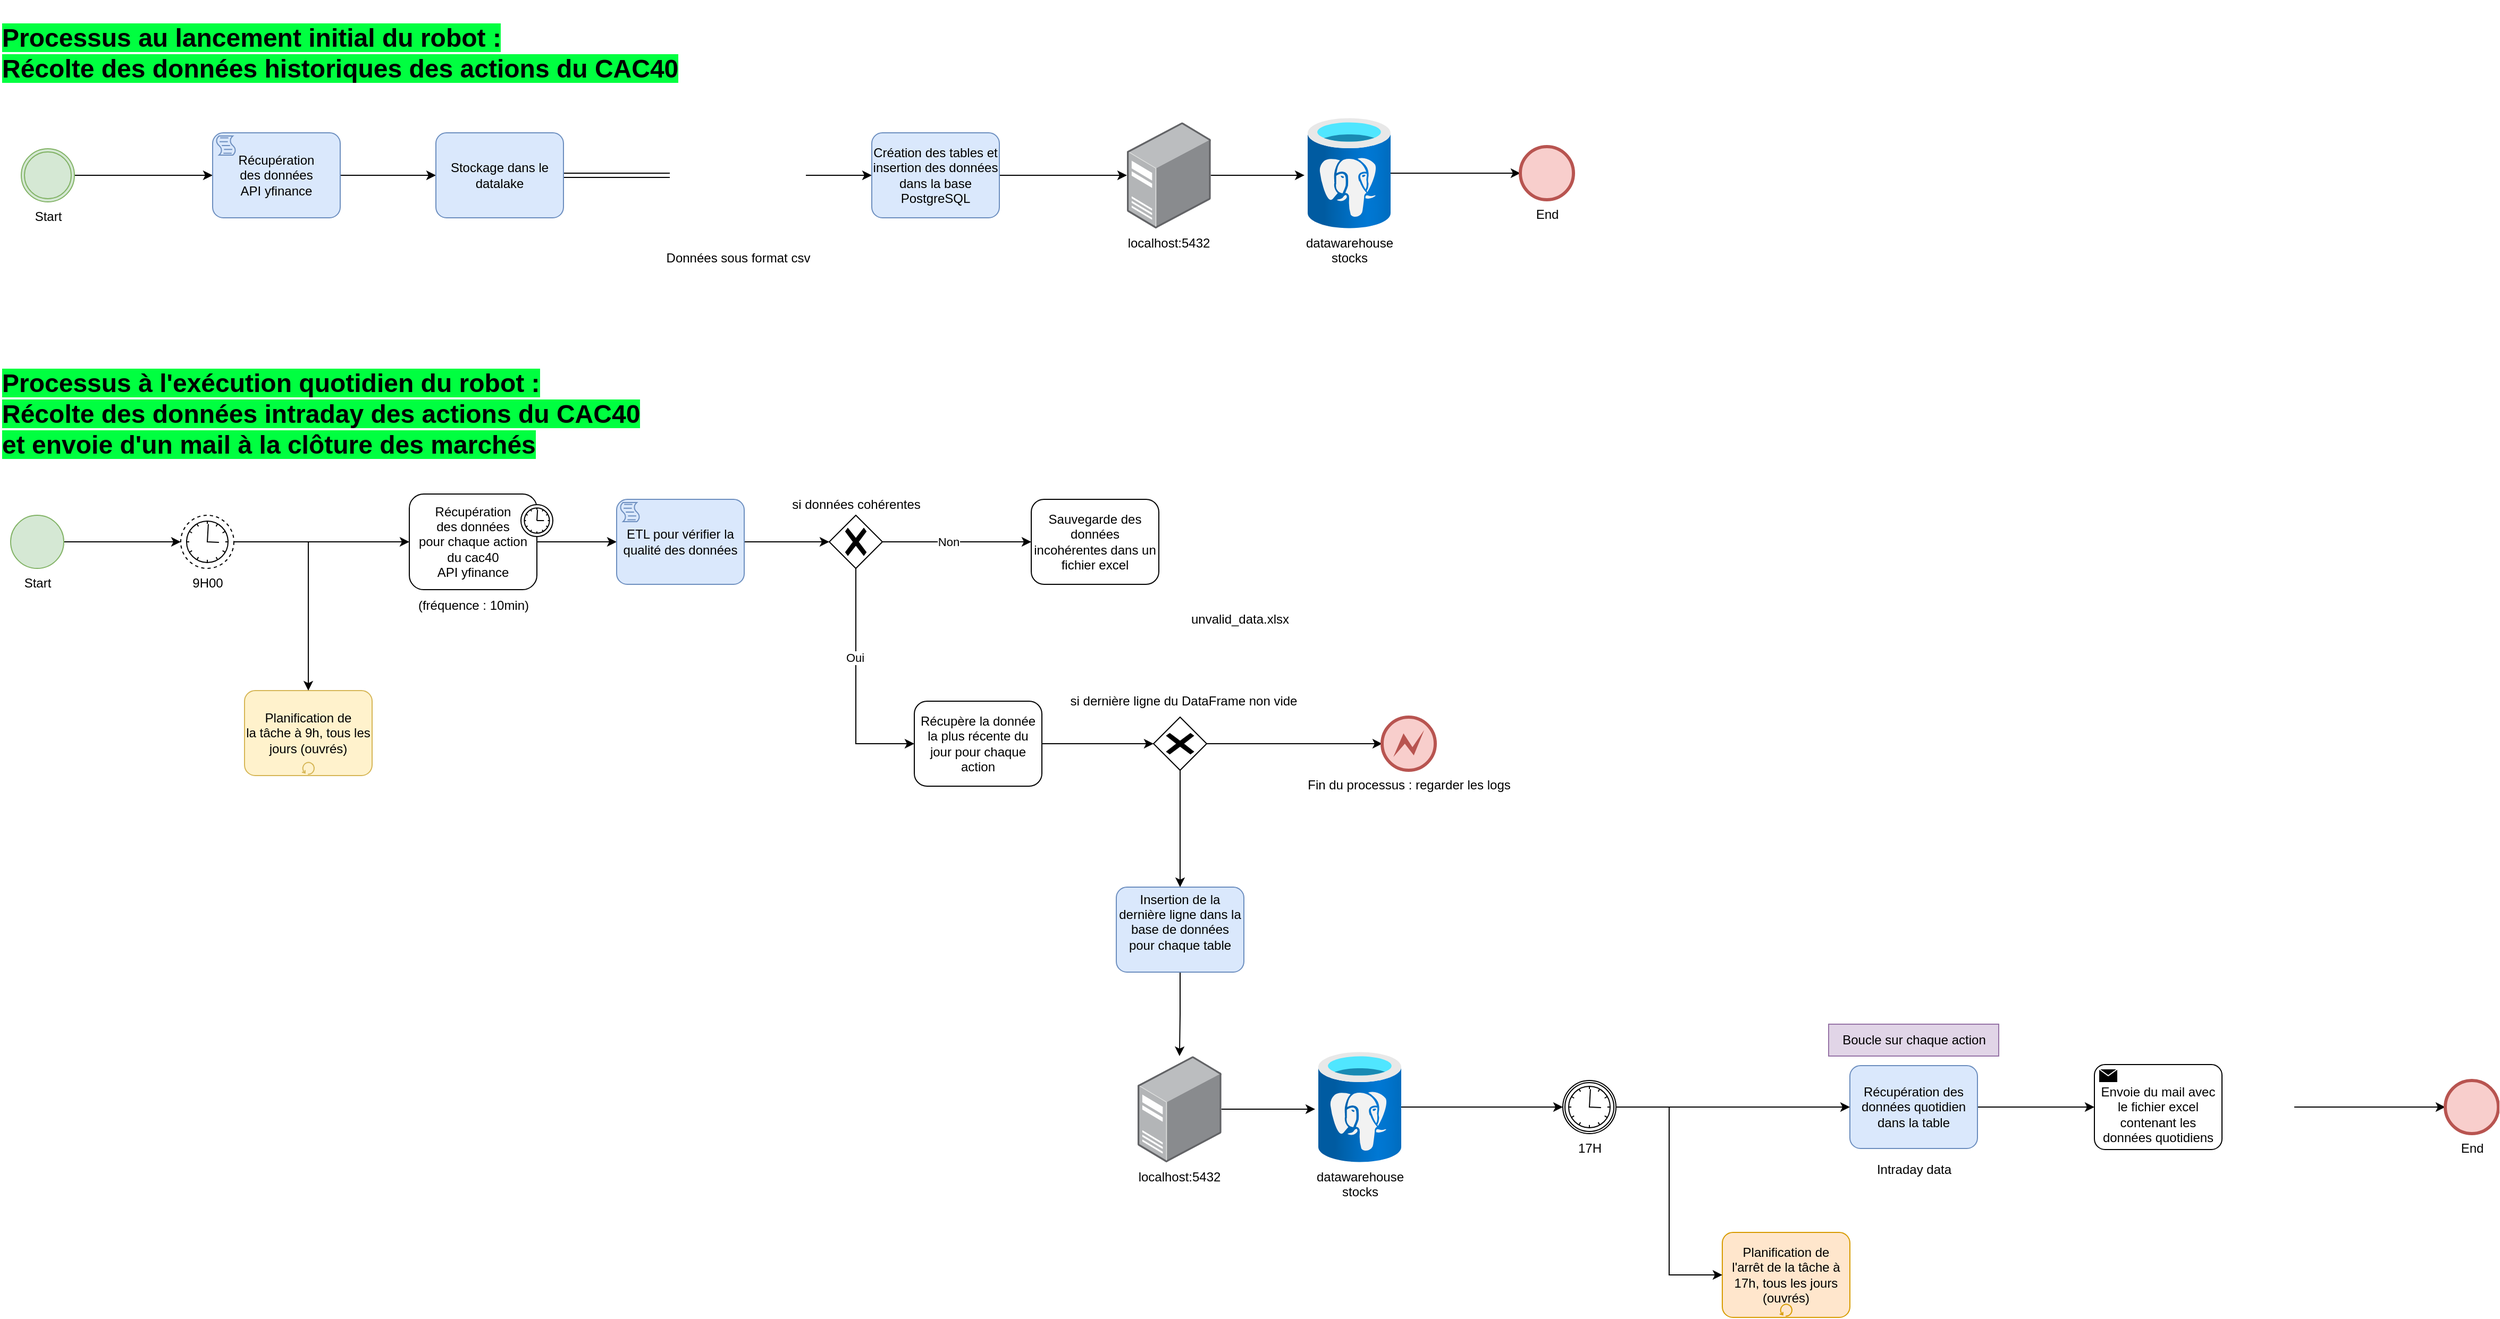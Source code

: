 <mxfile version="24.4.8" type="device">
  <diagram name="Page-1" id="2a216829-ef6e-dabb-86c1-c78162f3ba2b">
    <mxGraphModel dx="2868" dy="1432" grid="1" gridSize="10" guides="1" tooltips="1" connect="1" arrows="1" fold="1" page="1" pageScale="1" pageWidth="850" pageHeight="1100" background="none" math="0" shadow="0">
      <root>
        <mxCell id="0" />
        <mxCell id="1" parent="0" />
        <mxCell id="PFMPHeuaQwfX52uo41oM-33" style="edgeStyle=orthogonalEdgeStyle;rounded=0;orthogonalLoop=1;jettySize=auto;html=1;" edge="1" parent="1" source="7a84cebc1def654-1" target="PFMPHeuaQwfX52uo41oM-32">
          <mxGeometry relative="1" as="geometry" />
        </mxCell>
        <mxCell id="7a84cebc1def654-1" value="Start" style="shape=mxgraph.bpmn.shape;html=1;verticalLabelPosition=bottom;labelBackgroundColor=#ffffff;verticalAlign=top;perimeter=ellipsePerimeter;outline=standard;symbol=general;fillColor=#d5e8d4;strokeColor=#82b366;" parent="1" vertex="1">
          <mxGeometry x="150" y="495" width="50" height="50" as="geometry" />
        </mxCell>
        <mxCell id="PFMPHeuaQwfX52uo41oM-38" style="edgeStyle=orthogonalEdgeStyle;rounded=0;orthogonalLoop=1;jettySize=auto;html=1;" edge="1" parent="1" source="PFMPHeuaQwfX52uo41oM-2" target="PFMPHeuaQwfX52uo41oM-36">
          <mxGeometry relative="1" as="geometry" />
        </mxCell>
        <mxCell id="PFMPHeuaQwfX52uo41oM-2" value="Récupération&lt;br&gt;des données &lt;br&gt;pour chaque action du cac40 &lt;br&gt;API yfinance" style="html=1;whiteSpace=wrap;rounded=1;" vertex="1" parent="1">
          <mxGeometry x="525" y="475" width="120" height="90" as="geometry" />
        </mxCell>
        <mxCell id="PFMPHeuaQwfX52uo41oM-3" value="" style="shape=mxgraph.bpmn.timer_start;perimeter=ellipsePerimeter;html=1;labelPosition=right;labelBackgroundColor=#ffffff;align=left;" vertex="1" parent="PFMPHeuaQwfX52uo41oM-2">
          <mxGeometry x="1" width="30" height="30" relative="1" as="geometry">
            <mxPoint x="-15" y="10" as="offset" />
          </mxGeometry>
        </mxCell>
        <mxCell id="PFMPHeuaQwfX52uo41oM-14" style="edgeStyle=orthogonalEdgeStyle;rounded=0;orthogonalLoop=1;jettySize=auto;html=1;exitX=1;exitY=0.5;exitDx=0;exitDy=0;exitPerimeter=0;" edge="1" parent="1" source="PFMPHeuaQwfX52uo41oM-11" target="PFMPHeuaQwfX52uo41oM-15">
          <mxGeometry relative="1" as="geometry">
            <mxPoint x="380" y="175" as="targetPoint" />
          </mxGeometry>
        </mxCell>
        <mxCell id="PFMPHeuaQwfX52uo41oM-11" value="Start" style="points=[[0.145,0.145,0],[0.5,0,0],[0.855,0.145,0],[1,0.5,0],[0.855,0.855,0],[0.5,1,0],[0.145,0.855,0],[0,0.5,0]];shape=mxgraph.bpmn.event;html=1;verticalLabelPosition=bottom;labelBackgroundColor=#ffffff;verticalAlign=top;align=center;perimeter=ellipsePerimeter;outlineConnect=0;aspect=fixed;outline=throwing;symbol=general;fillColor=#d5e8d4;strokeColor=#82b366;" vertex="1" parent="1">
          <mxGeometry x="160" y="150" width="50" height="50" as="geometry" />
        </mxCell>
        <mxCell id="PFMPHeuaQwfX52uo41oM-12" value="&lt;h1 align=&quot;left&quot;&gt;&lt;span style=&quot;background-color: rgb(0, 255, 64);&quot;&gt;Processus au lancement initial du robot :&lt;/span&gt;&lt;br&gt;&lt;span style=&quot;background-color: rgb(0, 255, 64);&quot;&gt;Récolte des données historiques des actions du CAC40&lt;/span&gt;&lt;/h1&gt;" style="text;html=1;align=left;verticalAlign=middle;resizable=0;points=[];autosize=1;strokeColor=none;fillColor=none;" vertex="1" parent="1">
          <mxGeometry x="140" y="10" width="660" height="100" as="geometry" />
        </mxCell>
        <mxCell id="PFMPHeuaQwfX52uo41oM-13" value="&lt;h1 align=&quot;left&quot;&gt;&lt;span style=&quot;background-color: rgb(0, 255, 64);&quot;&gt;Processus à l&#39;exécution quotidien du robot :&lt;/span&gt;&lt;br&gt;&lt;span style=&quot;background-color: rgb(0, 255, 64);&quot;&gt;Récolte des données intraday des actions du CAC40&lt;br&gt;et envoie d&#39;un mail à la clôture des marchés&lt;br&gt;&lt;/span&gt;&lt;/h1&gt;" style="text;html=1;align=left;verticalAlign=middle;resizable=0;points=[];autosize=1;strokeColor=none;fillColor=none;" vertex="1" parent="1">
          <mxGeometry x="140" y="335" width="620" height="130" as="geometry" />
        </mxCell>
        <mxCell id="PFMPHeuaQwfX52uo41oM-17" style="edgeStyle=orthogonalEdgeStyle;rounded=0;orthogonalLoop=1;jettySize=auto;html=1;" edge="1" parent="1" source="PFMPHeuaQwfX52uo41oM-15" target="PFMPHeuaQwfX52uo41oM-16">
          <mxGeometry relative="1" as="geometry" />
        </mxCell>
        <mxCell id="PFMPHeuaQwfX52uo41oM-15" value="Récupération&lt;br&gt;des données &lt;br&gt;API yfinance" style="points=[[0.25,0,0],[0.5,0,0],[0.75,0,0],[1,0.25,0],[1,0.5,0],[1,0.75,0],[0.75,1,0],[0.5,1,0],[0.25,1,0],[0,0.75,0],[0,0.5,0],[0,0.25,0]];shape=mxgraph.bpmn.task;whiteSpace=wrap;rectStyle=rounded;size=10;html=1;container=1;expand=0;collapsible=0;taskMarker=script;fillColor=#dae8fc;strokeColor=#6c8ebf;" vertex="1" parent="1">
          <mxGeometry x="340" y="135" width="120" height="80" as="geometry" />
        </mxCell>
        <mxCell id="PFMPHeuaQwfX52uo41oM-19" style="rounded=0;orthogonalLoop=1;jettySize=auto;html=1;shape=link;" edge="1" parent="1" source="PFMPHeuaQwfX52uo41oM-16" target="PFMPHeuaQwfX52uo41oM-18">
          <mxGeometry relative="1" as="geometry" />
        </mxCell>
        <mxCell id="PFMPHeuaQwfX52uo41oM-16" value="Stockage dans le datalake" style="points=[[0.25,0,0],[0.5,0,0],[0.75,0,0],[1,0.25,0],[1,0.5,0],[1,0.75,0],[0.75,1,0],[0.5,1,0],[0.25,1,0],[0,0.75,0],[0,0.5,0],[0,0.25,0]];shape=mxgraph.bpmn.task;whiteSpace=wrap;rectStyle=rounded;size=10;html=1;container=1;expand=0;collapsible=0;taskMarker=abstract;fillColor=#dae8fc;strokeColor=#6c8ebf;" vertex="1" parent="1">
          <mxGeometry x="550" y="135" width="120" height="80" as="geometry" />
        </mxCell>
        <mxCell id="PFMPHeuaQwfX52uo41oM-21" style="edgeStyle=orthogonalEdgeStyle;rounded=0;orthogonalLoop=1;jettySize=auto;html=1;exitX=1;exitY=0.5;exitDx=0;exitDy=0;" edge="1" parent="1" source="PFMPHeuaQwfX52uo41oM-18" target="PFMPHeuaQwfX52uo41oM-20">
          <mxGeometry relative="1" as="geometry" />
        </mxCell>
        <mxCell id="PFMPHeuaQwfX52uo41oM-18" value="Données sous format csv" style="shape=image;html=1;verticalAlign=top;verticalLabelPosition=bottom;labelBackgroundColor=#ffffff;imageAspect=0;aspect=fixed;image=https://cdn0.iconfinder.com/data/icons/phosphor-thin-vol-2/256/file-csv-thin-128.png" vertex="1" parent="1">
          <mxGeometry x="770" y="111" width="128" height="128" as="geometry" />
        </mxCell>
        <mxCell id="PFMPHeuaQwfX52uo41oM-25" style="edgeStyle=orthogonalEdgeStyle;rounded=0;orthogonalLoop=1;jettySize=auto;html=1;exitX=1;exitY=0.5;exitDx=0;exitDy=0;exitPerimeter=0;" edge="1" parent="1" source="PFMPHeuaQwfX52uo41oM-20" target="PFMPHeuaQwfX52uo41oM-24">
          <mxGeometry relative="1" as="geometry" />
        </mxCell>
        <mxCell id="PFMPHeuaQwfX52uo41oM-20" value="Création des tables et insertion des données &lt;br&gt;dans la base PostgreSQL" style="points=[[0.25,0,0],[0.5,0,0],[0.75,0,0],[1,0.25,0],[1,0.5,0],[1,0.75,0],[0.75,1,0],[0.5,1,0],[0.25,1,0],[0,0.75,0],[0,0.5,0],[0,0.25,0]];shape=mxgraph.bpmn.task;whiteSpace=wrap;rectStyle=rounded;size=10;html=1;container=1;expand=0;collapsible=0;taskMarker=abstract;fillColor=#dae8fc;strokeColor=#6c8ebf;" vertex="1" parent="1">
          <mxGeometry x="960" y="135" width="120" height="80" as="geometry" />
        </mxCell>
        <mxCell id="PFMPHeuaQwfX52uo41oM-30" style="edgeStyle=orthogonalEdgeStyle;rounded=0;orthogonalLoop=1;jettySize=auto;html=1;" edge="1" parent="1" source="PFMPHeuaQwfX52uo41oM-22" target="PFMPHeuaQwfX52uo41oM-29">
          <mxGeometry relative="1" as="geometry" />
        </mxCell>
        <mxCell id="PFMPHeuaQwfX52uo41oM-22" value="datawarehouse&lt;br&gt;stocks" style="image;aspect=fixed;html=1;points=[];align=center;fontSize=12;image=img/lib/azure2/databases/Azure_Database_PostgreSQL_Server.svg;" vertex="1" parent="1">
          <mxGeometry x="1370" y="121" width="78" height="104" as="geometry" />
        </mxCell>
        <mxCell id="PFMPHeuaQwfX52uo41oM-24" value="localhost:5432" style="image;points=[];aspect=fixed;html=1;align=center;shadow=0;dashed=0;image=img/lib/allied_telesis/computer_and_terminals/Server_Desktop.svg;" vertex="1" parent="1">
          <mxGeometry x="1200" y="125" width="78.89" height="100" as="geometry" />
        </mxCell>
        <mxCell id="PFMPHeuaQwfX52uo41oM-28" style="edgeStyle=orthogonalEdgeStyle;rounded=0;orthogonalLoop=1;jettySize=auto;html=1;entryX=-0.038;entryY=0.519;entryDx=0;entryDy=0;entryPerimeter=0;" edge="1" parent="1" source="PFMPHeuaQwfX52uo41oM-24" target="PFMPHeuaQwfX52uo41oM-22">
          <mxGeometry relative="1" as="geometry" />
        </mxCell>
        <mxCell id="PFMPHeuaQwfX52uo41oM-29" value="&lt;div&gt;End&lt;/div&gt;&lt;div&gt;&lt;br&gt;&lt;/div&gt;" style="shape=mxgraph.bpmn.shape;html=1;verticalLabelPosition=bottom;labelBackgroundColor=#ffffff;verticalAlign=top;perimeter=ellipsePerimeter;outline=end;symbol=general;fillColor=#f8cecc;strokeColor=#b85450;" vertex="1" parent="1">
          <mxGeometry x="1570" y="148" width="50" height="50" as="geometry" />
        </mxCell>
        <mxCell id="PFMPHeuaQwfX52uo41oM-31" value="Planification de &lt;br&gt;la tâche à 9h, tous les jours (ouvrés)" style="points=[[0.25,0,0],[0.5,0,0],[0.75,0,0],[1,0.25,0],[1,0.5,0],[1,0.75,0],[0.75,1,0],[0.5,1,0],[0.25,1,0],[0,0.75,0],[0,0.5,0],[0,0.25,0]];shape=mxgraph.bpmn.task;whiteSpace=wrap;rectStyle=rounded;size=10;html=1;container=1;expand=0;collapsible=0;taskMarker=abstract;isLoopStandard=1;fillColor=#fff2cc;strokeColor=#d6b656;" vertex="1" parent="1">
          <mxGeometry x="370" y="660" width="120" height="80" as="geometry" />
        </mxCell>
        <mxCell id="PFMPHeuaQwfX52uo41oM-34" style="edgeStyle=orthogonalEdgeStyle;rounded=0;orthogonalLoop=1;jettySize=auto;html=1;" edge="1" parent="1" source="PFMPHeuaQwfX52uo41oM-32" target="PFMPHeuaQwfX52uo41oM-31">
          <mxGeometry relative="1" as="geometry" />
        </mxCell>
        <mxCell id="PFMPHeuaQwfX52uo41oM-35" style="edgeStyle=orthogonalEdgeStyle;rounded=0;orthogonalLoop=1;jettySize=auto;html=1;" edge="1" parent="1" source="PFMPHeuaQwfX52uo41oM-32" target="PFMPHeuaQwfX52uo41oM-2">
          <mxGeometry relative="1" as="geometry" />
        </mxCell>
        <mxCell id="PFMPHeuaQwfX52uo41oM-32" value="9H00" style="points=[[0.145,0.145,0],[0.5,0,0],[0.855,0.145,0],[1,0.5,0],[0.855,0.855,0],[0.5,1,0],[0.145,0.855,0],[0,0.5,0]];shape=mxgraph.bpmn.event;html=1;verticalLabelPosition=bottom;labelBackgroundColor=#ffffff;verticalAlign=top;align=center;perimeter=ellipsePerimeter;outlineConnect=0;aspect=fixed;outline=eventNonint;symbol=timer;" vertex="1" parent="1">
          <mxGeometry x="310" y="495" width="50" height="50" as="geometry" />
        </mxCell>
        <mxCell id="PFMPHeuaQwfX52uo41oM-40" style="edgeStyle=orthogonalEdgeStyle;rounded=0;orthogonalLoop=1;jettySize=auto;html=1;" edge="1" parent="1" source="PFMPHeuaQwfX52uo41oM-36" target="PFMPHeuaQwfX52uo41oM-39">
          <mxGeometry relative="1" as="geometry" />
        </mxCell>
        <mxCell id="PFMPHeuaQwfX52uo41oM-36" value="ETL pour vérifier la qualité des données" style="points=[[0.25,0,0],[0.5,0,0],[0.75,0,0],[1,0.25,0],[1,0.5,0],[1,0.75,0],[0.75,1,0],[0.5,1,0],[0.25,1,0],[0,0.75,0],[0,0.5,0],[0,0.25,0]];shape=mxgraph.bpmn.task;whiteSpace=wrap;rectStyle=rounded;size=10;html=1;container=1;expand=0;collapsible=0;taskMarker=script;fillColor=#dae8fc;strokeColor=#6c8ebf;" vertex="1" parent="1">
          <mxGeometry x="720" y="480" width="120" height="80" as="geometry" />
        </mxCell>
        <mxCell id="PFMPHeuaQwfX52uo41oM-42" style="edgeStyle=orthogonalEdgeStyle;rounded=0;orthogonalLoop=1;jettySize=auto;html=1;" edge="1" parent="1" source="PFMPHeuaQwfX52uo41oM-39" target="PFMPHeuaQwfX52uo41oM-44">
          <mxGeometry relative="1" as="geometry">
            <mxPoint x="1090" y="520" as="targetPoint" />
          </mxGeometry>
        </mxCell>
        <mxCell id="PFMPHeuaQwfX52uo41oM-43" value="Non" style="edgeLabel;html=1;align=center;verticalAlign=middle;resizable=0;points=[];" vertex="1" connectable="0" parent="PFMPHeuaQwfX52uo41oM-42">
          <mxGeometry x="-0.12" relative="1" as="geometry">
            <mxPoint as="offset" />
          </mxGeometry>
        </mxCell>
        <mxCell id="PFMPHeuaQwfX52uo41oM-49" style="edgeStyle=orthogonalEdgeStyle;rounded=0;orthogonalLoop=1;jettySize=auto;html=1;exitX=0.5;exitY=1;exitDx=0;exitDy=0;exitPerimeter=0;entryX=0;entryY=0.5;entryDx=0;entryDy=0;" edge="1" parent="1" source="PFMPHeuaQwfX52uo41oM-39" target="PFMPHeuaQwfX52uo41oM-48">
          <mxGeometry relative="1" as="geometry" />
        </mxCell>
        <mxCell id="PFMPHeuaQwfX52uo41oM-50" value="Oui" style="edgeLabel;html=1;align=center;verticalAlign=middle;resizable=0;points=[];" vertex="1" connectable="0" parent="PFMPHeuaQwfX52uo41oM-49">
          <mxGeometry x="-0.236" y="-1" relative="1" as="geometry">
            <mxPoint as="offset" />
          </mxGeometry>
        </mxCell>
        <mxCell id="PFMPHeuaQwfX52uo41oM-39" value="" style="points=[[0.25,0.25,0],[0.5,0,0],[0.75,0.25,0],[1,0.5,0],[0.75,0.75,0],[0.5,1,0],[0.25,0.75,0],[0,0.5,0]];shape=mxgraph.bpmn.gateway2;html=1;verticalLabelPosition=bottom;labelBackgroundColor=#ffffff;verticalAlign=top;align=center;perimeter=rhombusPerimeter;outlineConnect=0;outline=none;symbol=none;gwType=exclusive;" vertex="1" parent="1">
          <mxGeometry x="920" y="495" width="50" height="50" as="geometry" />
        </mxCell>
        <mxCell id="PFMPHeuaQwfX52uo41oM-41" value="si données cohérentes" style="text;html=1;align=center;verticalAlign=middle;resizable=0;points=[];autosize=1;strokeColor=none;fillColor=none;" vertex="1" parent="1">
          <mxGeometry x="870" y="470" width="150" height="30" as="geometry" />
        </mxCell>
        <mxCell id="PFMPHeuaQwfX52uo41oM-44" value="Sauvegarde des données incohérentes dans un fichier excel" style="shape=ext;rounded=1;html=1;whiteSpace=wrap;" vertex="1" parent="1">
          <mxGeometry x="1110" y="480" width="120" height="80" as="geometry" />
        </mxCell>
        <mxCell id="PFMPHeuaQwfX52uo41oM-45" value="&lt;div&gt;unvalid_data.xlsx&lt;/div&gt;" style="shape=image;html=1;verticalAlign=top;verticalLabelPosition=bottom;labelBackgroundColor=#ffffff;imageAspect=0;aspect=fixed;image=https://cdn3.iconfinder.com/data/icons/document-icons-2/30/647702-excel-128.png" vertex="1" parent="1">
          <mxGeometry x="1242" y="451" width="128" height="128" as="geometry" />
        </mxCell>
        <mxCell id="PFMPHeuaQwfX52uo41oM-55" style="edgeStyle=orthogonalEdgeStyle;rounded=0;orthogonalLoop=1;jettySize=auto;html=1;" edge="1" parent="1" source="PFMPHeuaQwfX52uo41oM-48" target="PFMPHeuaQwfX52uo41oM-52">
          <mxGeometry relative="1" as="geometry" />
        </mxCell>
        <mxCell id="PFMPHeuaQwfX52uo41oM-48" value="Récupère la donnée la plus récente du jour pour chaque action " style="shape=ext;rounded=1;html=1;whiteSpace=wrap;" vertex="1" parent="1">
          <mxGeometry x="1000" y="670" width="120" height="80" as="geometry" />
        </mxCell>
        <mxCell id="PFMPHeuaQwfX52uo41oM-64" style="edgeStyle=orthogonalEdgeStyle;rounded=0;orthogonalLoop=1;jettySize=auto;html=1;" edge="1" parent="1" source="PFMPHeuaQwfX52uo41oM-52" target="PFMPHeuaQwfX52uo41oM-65">
          <mxGeometry relative="1" as="geometry">
            <mxPoint x="1440" y="710" as="targetPoint" />
          </mxGeometry>
        </mxCell>
        <mxCell id="PFMPHeuaQwfX52uo41oM-52" value="" style="points=[[0.25,0.25,0],[0.5,0,0],[0.75,0.25,0],[1,0.5,0],[0.75,0.75,0],[0.5,1,0],[0.25,0.75,0],[0,0.5,0]];shape=mxgraph.bpmn.gateway2;html=1;verticalLabelPosition=bottom;labelBackgroundColor=#ffffff;verticalAlign=top;align=center;perimeter=rhombusPerimeter;outlineConnect=0;outline=none;symbol=none;gwType=exclusive;direction=south;" vertex="1" parent="1">
          <mxGeometry x="1225" y="685" width="50" height="50" as="geometry" />
        </mxCell>
        <mxCell id="PFMPHeuaQwfX52uo41oM-54" value="&lt;div&gt;si dernière ligne du DataFrame non vide&lt;/div&gt;" style="text;html=1;align=center;verticalAlign=middle;resizable=0;points=[];autosize=1;strokeColor=none;fillColor=none;" vertex="1" parent="1">
          <mxGeometry x="1133" y="655" width="240" height="30" as="geometry" />
        </mxCell>
        <mxCell id="PFMPHeuaQwfX52uo41oM-62" style="edgeStyle=orthogonalEdgeStyle;rounded=0;orthogonalLoop=1;jettySize=auto;html=1;" edge="1" parent="1" source="PFMPHeuaQwfX52uo41oM-56" target="PFMPHeuaQwfX52uo41oM-60">
          <mxGeometry relative="1" as="geometry" />
        </mxCell>
        <mxCell id="PFMPHeuaQwfX52uo41oM-56" value="Insertion de la dernière ligne dans la base de données&lt;br&gt;pour chaque table&lt;div&gt;&lt;br/&gt;&lt;/div&gt;" style="points=[[0.25,0,0],[0.5,0,0],[0.75,0,0],[1,0.25,0],[1,0.5,0],[1,0.75,0],[0.75,1,0],[0.5,1,0],[0.25,1,0],[0,0.75,0],[0,0.5,0],[0,0.25,0]];shape=mxgraph.bpmn.task;whiteSpace=wrap;rectStyle=rounded;size=10;html=1;container=1;expand=0;collapsible=0;taskMarker=abstract;fillColor=#dae8fc;strokeColor=#6c8ebf;" vertex="1" parent="1">
          <mxGeometry x="1190" y="845" width="120" height="80" as="geometry" />
        </mxCell>
        <mxCell id="PFMPHeuaQwfX52uo41oM-57" style="edgeStyle=orthogonalEdgeStyle;rounded=0;orthogonalLoop=1;jettySize=auto;html=1;entryX=0.5;entryY=0;entryDx=0;entryDy=0;entryPerimeter=0;" edge="1" parent="1" source="PFMPHeuaQwfX52uo41oM-52" target="PFMPHeuaQwfX52uo41oM-56">
          <mxGeometry relative="1" as="geometry" />
        </mxCell>
        <mxCell id="PFMPHeuaQwfX52uo41oM-58" value="(fréquence : 10min)" style="text;html=1;align=center;verticalAlign=middle;resizable=0;points=[];autosize=1;strokeColor=none;fillColor=none;" vertex="1" parent="1">
          <mxGeometry x="520" y="565" width="130" height="30" as="geometry" />
        </mxCell>
        <mxCell id="PFMPHeuaQwfX52uo41oM-68" style="edgeStyle=orthogonalEdgeStyle;rounded=0;orthogonalLoop=1;jettySize=auto;html=1;" edge="1" parent="1" source="PFMPHeuaQwfX52uo41oM-59" target="PFMPHeuaQwfX52uo41oM-67">
          <mxGeometry relative="1" as="geometry" />
        </mxCell>
        <mxCell id="PFMPHeuaQwfX52uo41oM-59" value="datawarehouse&lt;br&gt;stocks" style="image;aspect=fixed;html=1;points=[];align=center;fontSize=12;image=img/lib/azure2/databases/Azure_Database_PostgreSQL_Server.svg;" vertex="1" parent="1">
          <mxGeometry x="1380" y="1000" width="78" height="104" as="geometry" />
        </mxCell>
        <mxCell id="PFMPHeuaQwfX52uo41oM-60" value="localhost:5432" style="image;points=[];aspect=fixed;html=1;align=center;shadow=0;dashed=0;image=img/lib/allied_telesis/computer_and_terminals/Server_Desktop.svg;" vertex="1" parent="1">
          <mxGeometry x="1210" y="1004" width="78.89" height="100" as="geometry" />
        </mxCell>
        <mxCell id="PFMPHeuaQwfX52uo41oM-61" style="edgeStyle=orthogonalEdgeStyle;rounded=0;orthogonalLoop=1;jettySize=auto;html=1;entryX=-0.038;entryY=0.519;entryDx=0;entryDy=0;entryPerimeter=0;" edge="1" source="PFMPHeuaQwfX52uo41oM-60" target="PFMPHeuaQwfX52uo41oM-59" parent="1">
          <mxGeometry relative="1" as="geometry" />
        </mxCell>
        <mxCell id="PFMPHeuaQwfX52uo41oM-65" value="Fin du processus : regarder les logs" style="points=[[0.145,0.145,0],[0.5,0,0],[0.855,0.145,0],[1,0.5,0],[0.855,0.855,0],[0.5,1,0],[0.145,0.855,0],[0,0.5,0]];shape=mxgraph.bpmn.event;html=1;verticalLabelPosition=bottom;labelBackgroundColor=#ffffff;verticalAlign=top;align=center;perimeter=ellipsePerimeter;outlineConnect=0;aspect=fixed;outline=end;symbol=error;fillColor=#f8cecc;strokeColor=#b85450;" vertex="1" parent="1">
          <mxGeometry x="1440" y="685" width="50" height="50" as="geometry" />
        </mxCell>
        <mxCell id="PFMPHeuaQwfX52uo41oM-67" value="17H" style="points=[[0.145,0.145,0],[0.5,0,0],[0.855,0.145,0],[1,0.5,0],[0.855,0.855,0],[0.5,1,0],[0.145,0.855,0],[0,0.5,0]];shape=mxgraph.bpmn.event;html=1;verticalLabelPosition=bottom;labelBackgroundColor=#ffffff;verticalAlign=top;align=center;perimeter=ellipsePerimeter;outlineConnect=0;aspect=fixed;outline=boundInt;symbol=timer;" vertex="1" parent="1">
          <mxGeometry x="1610" y="1027" width="50" height="50" as="geometry" />
        </mxCell>
        <mxCell id="PFMPHeuaQwfX52uo41oM-69" value="Planification de &lt;br&gt;l&#39;arrêt de la tâche à 17h, tous les jours (ouvrés)" style="points=[[0.25,0,0],[0.5,0,0],[0.75,0,0],[1,0.25,0],[1,0.5,0],[1,0.75,0],[0.75,1,0],[0.5,1,0],[0.25,1,0],[0,0.75,0],[0,0.5,0],[0,0.25,0]];shape=mxgraph.bpmn.task;whiteSpace=wrap;rectStyle=rounded;size=10;html=1;container=1;expand=0;collapsible=0;taskMarker=abstract;isLoopStandard=1;fillColor=#ffe6cc;strokeColor=#d79b00;" vertex="1" parent="1">
          <mxGeometry x="1760" y="1170" width="120" height="80" as="geometry" />
        </mxCell>
        <mxCell id="PFMPHeuaQwfX52uo41oM-70" style="edgeStyle=orthogonalEdgeStyle;rounded=0;orthogonalLoop=1;jettySize=auto;html=1;entryX=0;entryY=0.5;entryDx=0;entryDy=0;entryPerimeter=0;" edge="1" parent="1" source="PFMPHeuaQwfX52uo41oM-67" target="PFMPHeuaQwfX52uo41oM-69">
          <mxGeometry relative="1" as="geometry" />
        </mxCell>
        <mxCell id="PFMPHeuaQwfX52uo41oM-79" style="edgeStyle=orthogonalEdgeStyle;rounded=0;orthogonalLoop=1;jettySize=auto;html=1;" edge="1" parent="1" source="PFMPHeuaQwfX52uo41oM-71" target="PFMPHeuaQwfX52uo41oM-74">
          <mxGeometry relative="1" as="geometry" />
        </mxCell>
        <mxCell id="PFMPHeuaQwfX52uo41oM-71" value="Récupération des données quotidien dans la table " style="points=[[0.25,0,0],[0.5,0,0],[0.75,0,0],[1,0.25,0],[1,0.5,0],[1,0.75,0],[0.75,1,0],[0.5,1,0],[0.25,1,0],[0,0.75,0],[0,0.5,0],[0,0.25,0]];shape=mxgraph.bpmn.task;whiteSpace=wrap;rectStyle=rounded;size=10;html=1;container=1;expand=0;collapsible=0;taskMarker=abstract;fillColor=#dae8fc;strokeColor=#6c8ebf;" vertex="1" parent="1">
          <mxGeometry x="1880" y="1013" width="120" height="78" as="geometry" />
        </mxCell>
        <mxCell id="PFMPHeuaQwfX52uo41oM-72" style="edgeStyle=orthogonalEdgeStyle;rounded=0;orthogonalLoop=1;jettySize=auto;html=1;entryX=0;entryY=0.5;entryDx=0;entryDy=0;entryPerimeter=0;" edge="1" parent="1" source="PFMPHeuaQwfX52uo41oM-67" target="PFMPHeuaQwfX52uo41oM-71">
          <mxGeometry relative="1" as="geometry" />
        </mxCell>
        <mxCell id="PFMPHeuaQwfX52uo41oM-73" value="&lt;div&gt;Intraday data&lt;/div&gt;&lt;div&gt;&lt;br&gt;&lt;/div&gt;" style="text;html=1;align=center;verticalAlign=middle;resizable=0;points=[];autosize=1;strokeColor=none;fillColor=none;" vertex="1" parent="1">
          <mxGeometry x="1895" y="1098" width="90" height="40" as="geometry" />
        </mxCell>
        <mxCell id="PFMPHeuaQwfX52uo41oM-74" value="&lt;br&gt;Envoie du mail avec le fichier excel contenant les données quotidiens" style="points=[[0.25,0,0],[0.5,0,0],[0.75,0,0],[1,0.25,0],[1,0.5,0],[1,0.75,0],[0.75,1,0],[0.5,1,0],[0.25,1,0],[0,0.75,0],[0,0.5,0],[0,0.25,0]];shape=mxgraph.bpmn.task;whiteSpace=wrap;rectStyle=rounded;size=10;html=1;container=1;expand=0;collapsible=0;taskMarker=send;" vertex="1" parent="1">
          <mxGeometry x="2110" y="1012" width="120" height="80" as="geometry" />
        </mxCell>
        <mxCell id="PFMPHeuaQwfX52uo41oM-78" value="&lt;div&gt;Boucle sur chaque action&lt;/div&gt;" style="text;html=1;align=center;verticalAlign=middle;resizable=0;points=[];autosize=1;strokeColor=#9673a6;fillColor=#e1d5e7;" vertex="1" parent="1">
          <mxGeometry x="1860" y="974" width="160" height="30" as="geometry" />
        </mxCell>
        <mxCell id="PFMPHeuaQwfX52uo41oM-83" style="edgeStyle=orthogonalEdgeStyle;rounded=0;orthogonalLoop=1;jettySize=auto;html=1;" edge="1" parent="1" source="PFMPHeuaQwfX52uo41oM-80" target="PFMPHeuaQwfX52uo41oM-81">
          <mxGeometry relative="1" as="geometry" />
        </mxCell>
        <mxCell id="PFMPHeuaQwfX52uo41oM-80" value="" style="shape=image;html=1;verticalAlign=top;verticalLabelPosition=bottom;labelBackgroundColor=#ffffff;imageAspect=0;aspect=fixed;image=https://cdn0.iconfinder.com/data/icons/logos-microsoft-office-365/128/Microsoft_Office-07-128.png" vertex="1" parent="1">
          <mxGeometry x="2240" y="1023" width="58" height="58" as="geometry" />
        </mxCell>
        <mxCell id="PFMPHeuaQwfX52uo41oM-81" value="&lt;div&gt;End&lt;/div&gt;&lt;div&gt;&lt;br&gt;&lt;/div&gt;" style="shape=mxgraph.bpmn.shape;html=1;verticalLabelPosition=bottom;labelBackgroundColor=#ffffff;verticalAlign=top;perimeter=ellipsePerimeter;outline=end;symbol=general;fillColor=#f8cecc;strokeColor=#b85450;" vertex="1" parent="1">
          <mxGeometry x="2440" y="1027" width="50" height="50" as="geometry" />
        </mxCell>
      </root>
    </mxGraphModel>
  </diagram>
</mxfile>

